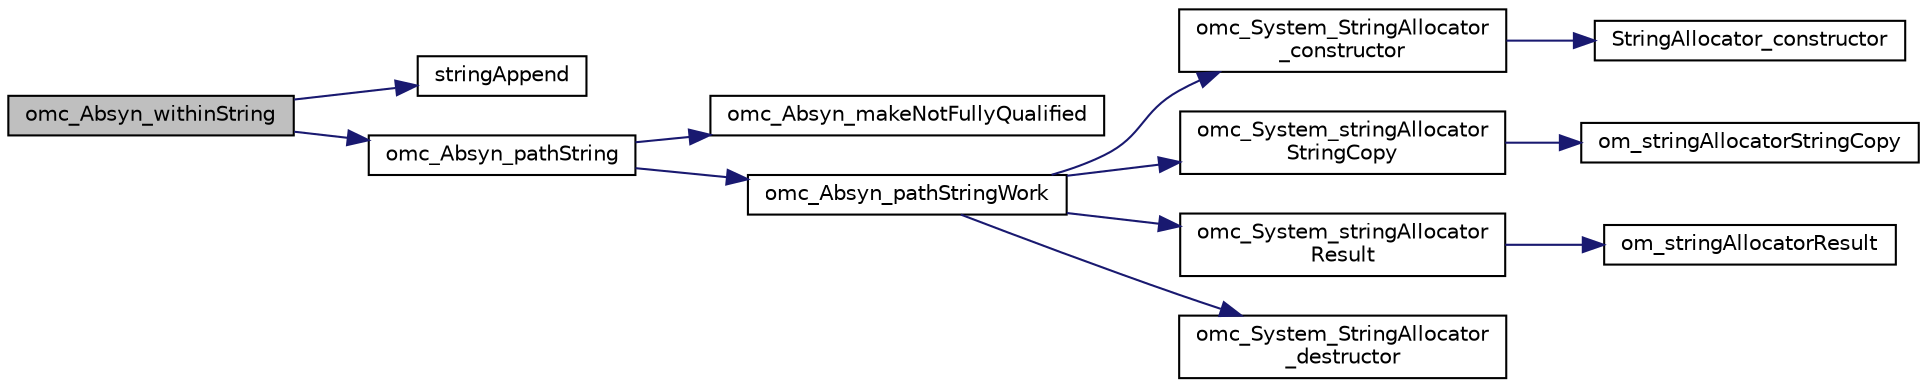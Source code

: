 digraph "omc_Absyn_withinString"
{
  edge [fontname="Helvetica",fontsize="10",labelfontname="Helvetica",labelfontsize="10"];
  node [fontname="Helvetica",fontsize="10",shape=record];
  rankdir="LR";
  Node31011 [label="omc_Absyn_withinString",height=0.2,width=0.4,color="black", fillcolor="grey75", style="filled", fontcolor="black"];
  Node31011 -> Node31012 [color="midnightblue",fontsize="10",style="solid",fontname="Helvetica"];
  Node31012 [label="stringAppend",height=0.2,width=0.4,color="black", fillcolor="white", style="filled",URL="$d7/deb/build_2include_2omc_2c_2util_2modelica__string_8c.html#a751007abc59e9ca7978f2af10a0c814f"];
  Node31011 -> Node31013 [color="midnightblue",fontsize="10",style="solid",fontname="Helvetica"];
  Node31013 [label="omc_Absyn_pathString",height=0.2,width=0.4,color="black", fillcolor="white", style="filled",URL="$d0/d78/_absyn_8c.html#a8019d89e43bec6f522ed51a5feceeb83"];
  Node31013 -> Node31014 [color="midnightblue",fontsize="10",style="solid",fontname="Helvetica"];
  Node31014 [label="omc_Absyn_makeNotFullyQualified",height=0.2,width=0.4,color="black", fillcolor="white", style="filled",URL="$d0/d78/_absyn_8c.html#aa90ee78f7c8fc6fd5b988d9d6eadda59"];
  Node31013 -> Node31015 [color="midnightblue",fontsize="10",style="solid",fontname="Helvetica"];
  Node31015 [label="omc_Absyn_pathStringWork",height=0.2,width=0.4,color="black", fillcolor="white", style="filled",URL="$d0/d78/_absyn_8c.html#a5ac0f205a03658465c7029ab9217dc20"];
  Node31015 -> Node31016 [color="midnightblue",fontsize="10",style="solid",fontname="Helvetica"];
  Node31016 [label="omc_System_StringAllocator\l_constructor",height=0.2,width=0.4,color="black", fillcolor="white", style="filled",URL="$d1/d95/_system_8c.html#ad2e105aeacd5b1f062d1a0f82e45e34a"];
  Node31016 -> Node31017 [color="midnightblue",fontsize="10",style="solid",fontname="Helvetica"];
  Node31017 [label="StringAllocator_constructor",height=0.2,width=0.4,color="black", fillcolor="white", style="filled",URL="$dd/ddb/_system__includes_8h.html#a9f4da0f15063aa18a9e6ab5baa0ae36c"];
  Node31015 -> Node31018 [color="midnightblue",fontsize="10",style="solid",fontname="Helvetica"];
  Node31018 [label="omc_System_stringAllocator\lStringCopy",height=0.2,width=0.4,color="black", fillcolor="white", style="filled",URL="$d1/d95/_system_8c.html#af8847d2041f2dc8d967e8aecf3dc8c02"];
  Node31018 -> Node31019 [color="midnightblue",fontsize="10",style="solid",fontname="Helvetica"];
  Node31019 [label="om_stringAllocatorStringCopy",height=0.2,width=0.4,color="black", fillcolor="white", style="filled",URL="$dd/ddb/_system__includes_8h.html#a8e19a7a58e3c6431947680216dd4fa2a"];
  Node31015 -> Node31020 [color="midnightblue",fontsize="10",style="solid",fontname="Helvetica"];
  Node31020 [label="omc_System_stringAllocator\lResult",height=0.2,width=0.4,color="black", fillcolor="white", style="filled",URL="$d1/d95/_system_8c.html#af314a780e1ba28e87940376fefe833ca"];
  Node31020 -> Node31021 [color="midnightblue",fontsize="10",style="solid",fontname="Helvetica"];
  Node31021 [label="om_stringAllocatorResult",height=0.2,width=0.4,color="black", fillcolor="white", style="filled",URL="$dd/ddb/_system__includes_8h.html#ac5166cb81d1b1b91e6d70ab97c6c9bc3"];
  Node31015 -> Node31022 [color="midnightblue",fontsize="10",style="solid",fontname="Helvetica"];
  Node31022 [label="omc_System_StringAllocator\l_destructor",height=0.2,width=0.4,color="black", fillcolor="white", style="filled",URL="$d1/d95/_system_8c.html#abaad6ae894ae7b9dde52307668f61597"];
}
